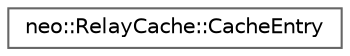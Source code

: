 digraph "Graphical Class Hierarchy"
{
 // LATEX_PDF_SIZE
  bgcolor="transparent";
  edge [fontname=Helvetica,fontsize=10,labelfontname=Helvetica,labelfontsize=10];
  node [fontname=Helvetica,fontsize=10,shape=box,height=0.2,width=0.4];
  rankdir="LR";
  Node0 [id="Node000000",label="neo::RelayCache::CacheEntry",height=0.2,width=0.4,color="grey40", fillcolor="white", style="filled",URL="$structneo_1_1_relay_cache_1_1_cache_entry.html",tooltip=" "];
}

